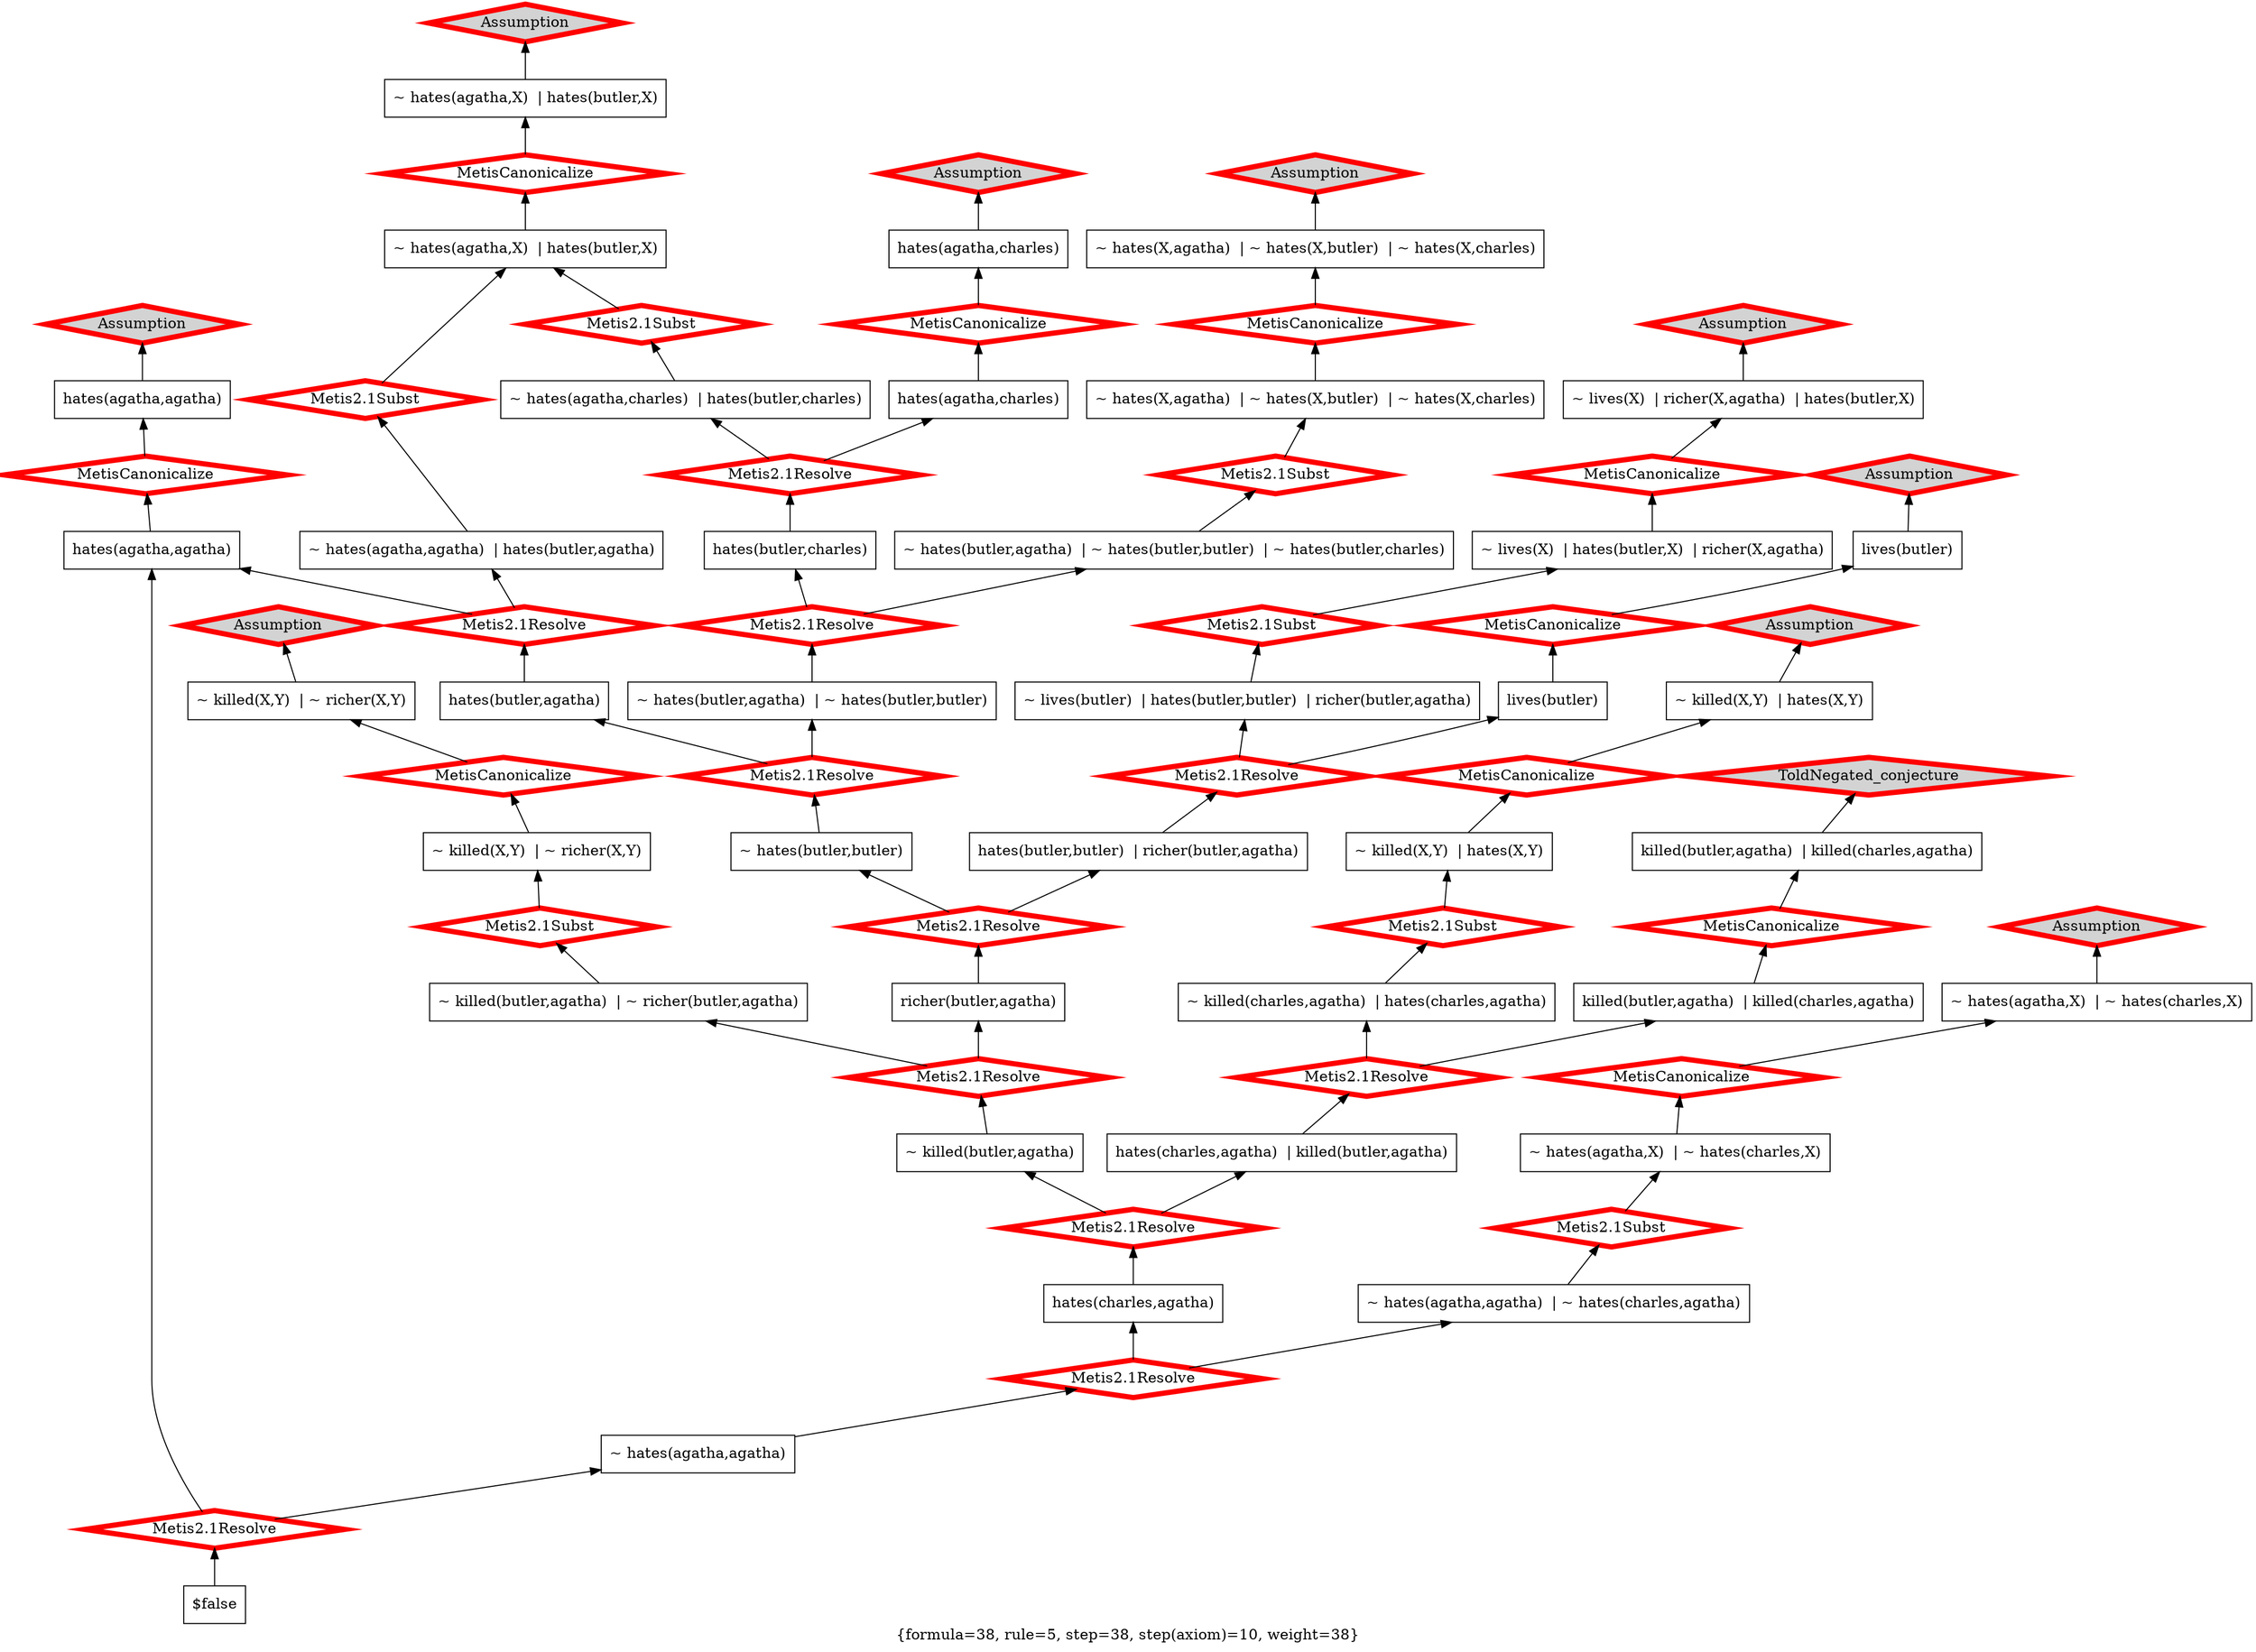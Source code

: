 digraph g 
{ rankdir=BT;
 labelloc=b label="{formula=38, rule=5, step=38, step(axiom)=10, weight=38}"  
 "x_396" [ URL="http://inference-web.org/proofs/tptp/Solutions/PUZ/PUZ001-1/Metis---2.2/answer.owl#ns_prove_neither_charles_nor_butler_did_it_conclusion" color="black" shape="box" label="killed(butler,agatha)  | killed(charles,agatha)" fillcolor="white" style="filled"  ];
  "x_503" [ URL="http://inference-web.org/proofs/tptp/Solutions/PUZ/PUZ001-1/Metis---2.2/answer.owl#ns_refute_0_19_conclusion" color="black" shape="box" label="hates(agatha,agatha)" fillcolor="white" style="filled"  ];
  "x_472" [ URL="http://inference-web.org/proofs/tptp/Solutions/PUZ/PUZ001-1/Metis---2.2/answer.owl#ns_same_hates_conclusion" color="black" shape="box" label="~ hates(agatha,X)  | hates(butler,X)" fillcolor="white" style="filled"  ];
  "x_473" [ URL="http://inference-web.org/proofs/tptp/Solutions/PUZ/PUZ001-1/Metis---2.2/answer.owl#ns_refute_0_16_conclusion" color="black" shape="box" label="~ hates(X,agatha)  | ~ hates(X,butler)  | ~ hates(X,charles)" fillcolor="white" style="filled"  ];
  "x_440" [ URL="http://inference-web.org/proofs/tptp/Solutions/PUZ/PUZ001-1/Metis---2.2/answer.owl#ns_refute_0_11_conclusion" color="black" shape="box" label="hates(butler,butler)  | richer(butler,agatha)" fillcolor="white" style="filled"  ];
  "x_398" [ URL="http://inference-web.org/proofs/tptp/Solutions/PUZ/PUZ001-1/Metis---2.2/answer.owl#ns_different_hates_conclusion" color="black" shape="box" label="~ hates(agatha,X)  | ~ hates(charles,X)" fillcolor="white" style="filled"  ];
  "x_506" [ URL="http://inference-web.org/proofs/tptp/Solutions/PUZ/PUZ001-1/Metis---2.2/answer.owl#ns_butler_conclusion" color="black" shape="box" label="lives(butler)" fillcolor="white" style="filled"  ];
  "x_402" [ URL="http://inference-web.org/proofs/tptp/Solutions/PUZ/PUZ001-1/Metis---2.2/answer.owl#ns_refute_0_27_conclusion" color="black" shape="box" label="$false" fillcolor="white" style="filled"  ];
  "x_403" [ URL="http://inference-web.org/proofs/tptp/Solutions/PUZ/PUZ001-1/Metis---2.2/answer.owl#ns_refute_0_7_conclusion" color="black" shape="box" label="~ killed(butler,agatha)  | ~ richer(butler,agatha)" fillcolor="white" style="filled"  ];
  "x_404" [ URL="http://inference-web.org/proofs/tptp/Solutions/PUZ/PUZ001-1/Metis---2.2/answer.owl#ns_refute_0_4_conclusion" color="black" shape="box" label="~ killed(charles,agatha)  | hates(charles,agatha)" fillcolor="white" style="filled"  ];
  "x_405" [ URL="http://inference-web.org/proofs/tptp/Solutions/PUZ/PUZ001-1/Metis---2.2/answer.owl#ns_agatha_hates_charles_conclusion" color="black" shape="box" label="hates(agatha,charles)" fillcolor="white" style="filled"  ];
  "x_481" [ URL="http://inference-web.org/proofs/tptp/Solutions/PUZ/PUZ001-1/Metis---2.2/answer.owl#ns_refute_0_1_conclusion" color="black" shape="box" label="~ hates(agatha,agatha)  | ~ hates(charles,agatha)" fillcolor="white" style="filled"  ];
  "x_448" [ URL="http://inference-web.org/proofs/tptp/Solutions/PUZ/PUZ001-1/Metis---2.2/answer.owl#ns_no_one_hates_everyone_conclusion" color="black" shape="box" label="~ hates(X,agatha)  | ~ hates(X,butler)  | ~ hates(X,charles)" fillcolor="white" style="filled"  ];
  "x_409" [ URL="http://inference-web.org/proofs/tptp/Solutions/PUZ/PUZ001-1/Metis---2.2/answer.owl#ns_refute_0_24_conclusion" color="black" shape="box" label="~ killed(butler,agatha)" fillcolor="white" style="filled"  ];
  "x_410" [ URL="http://inference-web.org/proofs/tptp/Solutions/PUZ/PUZ001-1/Metis---2.2/answer.owl#ns_refute_0_0_conclusion" color="black" shape="box" label="~ hates(agatha,X)  | ~ hates(charles,X)" fillcolor="white" style="filled"  ];
  "x_482" [ URL="http://inference-web.org/proofs/tptp/Solutions/PUZ/PUZ001-1/Metis---2.2/answer.owl#ns_refute_0_9_conclusion" color="black" shape="box" label="~ lives(X)  | hates(butler,X)  | richer(X,agatha)" fillcolor="white" style="filled"  ];
  "x_412" [ URL="http://inference-web.org/proofs/tptp/Solutions/PUZ/PUZ001-1/Metis---2.2/answer.owl#ns_refute_0_23_conclusion" color="black" shape="box" label="richer(butler,agatha)" fillcolor="white" style="filled"  ];
  "x_415" [ URL="http://inference-web.org/proofs/tptp/Solutions/PUZ/PUZ001-1/Metis---2.2/answer.owl#ns_refute_0_8_conclusion" color="black" shape="box" label="lives(butler)" fillcolor="white" style="filled"  ];
  "x_487" [ URL="http://inference-web.org/proofs/tptp/Solutions/PUZ/PUZ001-1/Metis---2.2/answer.owl#ns_refute_0_25_conclusion" color="black" shape="box" label="hates(charles,agatha)" fillcolor="white" style="filled"  ];
  "x_453" [ URL="http://inference-web.org/proofs/tptp/Solutions/PUZ/PUZ001-1/Metis---2.2/answer.owl#ns_refute_0_2_conclusion" color="black" shape="box" label="killed(butler,agatha)  | killed(charles,agatha)" fillcolor="white" style="filled"  ];
  "x_488" [ URL="http://inference-web.org/proofs/tptp/Solutions/PUZ/PUZ001-1/Metis---2.2/answer.owl#ns_refute_0_21_conclusion" color="black" shape="box" label="hates(butler,agatha)" fillcolor="white" style="filled"  ];
  "x_491" [ URL="http://inference-web.org/proofs/tptp/Solutions/PUZ/PUZ001-1/Metis---2.2/answer.owl#ns_butler_hates_poor_conclusion" color="black" shape="box" label="~ lives(X)  | richer(X,agatha)  | hates(butler,X)" fillcolor="white" style="filled"  ];
  "x_492" [ URL="http://inference-web.org/proofs/tptp/Solutions/PUZ/PUZ001-1/Metis---2.2/answer.owl#ns_refute_0_6_conclusion" color="black" shape="box" label="~ killed(X,Y)  | ~ richer(X,Y)" fillcolor="white" style="filled"  ];
  "x_493" [ URL="http://inference-web.org/proofs/tptp/Solutions/PUZ/PUZ001-1/Metis---2.2/answer.owl#ns_refute_0_26_conclusion" color="black" shape="box" label="~ hates(agatha,agatha)" fillcolor="white" style="filled"  ];
  "x_419" [ URL="http://inference-web.org/proofs/tptp/Solutions/PUZ/PUZ001-1/Metis---2.2/answer.owl#ns_refute_0_17_conclusion" color="black" shape="box" label="~ hates(butler,agatha)  | ~ hates(butler,butler)  | ~ hates(butler,charles)" fillcolor="white" style="filled"  ];
  "x_458" [ URL="http://inference-web.org/proofs/tptp/Solutions/PUZ/PUZ001-1/Metis---2.2/answer.owl#ns_agatha_hates_agatha_conclusion" color="black" shape="box" label="hates(agatha,agatha)" fillcolor="white" style="filled"  ];
  "x_495" [ URL="http://inference-web.org/proofs/tptp/Solutions/PUZ/PUZ001-1/Metis---2.2/answer.owl#ns_refute_0_10_conclusion" color="black" shape="box" label="~ lives(butler)  | hates(butler,butler)  | richer(butler,agatha)" fillcolor="white" style="filled"  ];
  "x_516" [ URL="http://inference-web.org/proofs/tptp/Solutions/PUZ/PUZ001-1/Metis---2.2/answer.owl#ns_refute_0_12_conclusion" color="black" shape="box" label="hates(agatha,charles)" fillcolor="white" style="filled"  ];
  "x_459" [ URL="http://inference-web.org/proofs/tptp/Solutions/PUZ/PUZ001-1/Metis---2.2/answer.owl#ns_refute_0_5_conclusion" color="black" shape="box" label="hates(charles,agatha)  | killed(butler,agatha)" fillcolor="white" style="filled"  ];
  "x_421" [ URL="http://inference-web.org/proofs/tptp/Solutions/PUZ/PUZ001-1/Metis---2.2/answer.owl#ns_refute_0_20_conclusion" color="black" shape="box" label="~ hates(agatha,agatha)  | hates(butler,agatha)" fillcolor="white" style="filled"  ];
  "x_425" [ URL="http://inference-web.org/proofs/tptp/Solutions/PUZ/PUZ001-1/Metis---2.2/answer.owl#ns_killer_hates_victim_conclusion" color="black" shape="box" label="~ killed(X,Y)  | hates(X,Y)" fillcolor="white" style="filled"  ];
  "x_519" [ URL="http://inference-web.org/proofs/tptp/Solutions/PUZ/PUZ001-1/Metis---2.2/answer.owl#ns_refute_0_15_conclusion" color="black" shape="box" label="hates(butler,charles)" fillcolor="white" style="filled"  ];
  "x_498" [ URL="http://inference-web.org/proofs/tptp/Solutions/PUZ/PUZ001-1/Metis---2.2/answer.owl#ns_refute_0_3_conclusion" color="black" shape="box" label="~ killed(X,Y)  | hates(X,Y)" fillcolor="white" style="filled"  ];
  "x_522" [ URL="http://inference-web.org/proofs/tptp/Solutions/PUZ/PUZ001-1/Metis---2.2/answer.owl#ns_refute_0_22_conclusion" color="black" shape="box" label="~ hates(butler,butler)" fillcolor="white" style="filled"  ];
  "x_432" [ URL="http://inference-web.org/proofs/tptp/Solutions/PUZ/PUZ001-1/Metis---2.2/answer.owl#ns_refute_0_13_conclusion" color="black" shape="box" label="~ hates(agatha,X)  | hates(butler,X)" fillcolor="white" style="filled"  ];
  "x_433" [ URL="http://inference-web.org/proofs/tptp/Solutions/PUZ/PUZ001-1/Metis---2.2/answer.owl#ns_refute_0_18_conclusion" color="black" shape="box" label="~ hates(butler,agatha)  | ~ hates(butler,butler)" fillcolor="white" style="filled"  ];
  "x_469" [ URL="http://inference-web.org/proofs/tptp/Solutions/PUZ/PUZ001-1/Metis---2.2/answer.owl#ns_poorer_killer_conclusion" color="black" shape="box" label="~ killed(X,Y)  | ~ richer(X,Y)" fillcolor="white" style="filled"  ];
  "x_434" [ URL="http://inference-web.org/proofs/tptp/Solutions/PUZ/PUZ001-1/Metis---2.2/answer.owl#ns_refute_0_14_conclusion" color="black" shape="box" label="~ hates(agatha,charles)  | hates(butler,charles)" fillcolor="white" style="filled"  ];
  "-730878d3:1242cd2a1f5:-78b1" [ URL="http://browser.inference-web.org/iwbrowser/BrowseNodeSet?url=http%3A%2F%2Finference-web.org%2Fproofs%2Ftptp%2FSolutions%2FPUZ%2FPUZ001-1%2FMetis---2.2%2Fanswer.owl%23answer" color="red" shape="diamond" label="Metis2.1Resolve" fillcolor="white" style="filled" penwidth="5"  ];
  "x_402" -> "-730878d3:1242cd2a1f5:-78b1";
  "-730878d3:1242cd2a1f5:-78b1" -> "x_493";
  "-730878d3:1242cd2a1f5:-78b1" -> "x_503";
  "-730878d3:1242cd2a1f5:-788d" [ URL="http://browser.inference-web.org/iwbrowser/BrowseNodeSet?url=http%3A%2F%2Finference-web.org%2Fproofs%2Ftptp%2FSolutions%2FPUZ%2FPUZ001-1%2FMetis---2.2%2Fanswer.owl%23ns_refute_0_15" color="red" shape="diamond" label="Metis2.1Resolve" fillcolor="white" style="filled" penwidth="5"  ];
  "x_519" -> "-730878d3:1242cd2a1f5:-788d";
  "-730878d3:1242cd2a1f5:-788d" -> "x_434";
  "-730878d3:1242cd2a1f5:-788d" -> "x_516";
  "-730878d3:1242cd2a1f5:-7865" [ URL="http://browser.inference-web.org/iwbrowser/BrowseNodeSet?url=http%3A%2F%2Finference-web.org%2Fproofs%2Ftptp%2FSolutions%2FPUZ%2FPUZ001-1%2FMetis---2.2%2Fanswer.owl%23ns_prove_neither_charles_nor_butler_did_it" color="red" shape="diamond" label="ToldNegated_conjecture" fillcolor="lightgrey" style="filled" penwidth="5"  ];
  "x_396" -> "-730878d3:1242cd2a1f5:-7865";
  "-730878d3:1242cd2a1f5:-78a6" [ URL="http://browser.inference-web.org/iwbrowser/BrowseNodeSet?url=http%3A%2F%2Finference-web.org%2Fproofs%2Ftptp%2FSolutions%2FPUZ%2FPUZ001-1%2FMetis---2.2%2Fanswer.owl%23ns_refute_0_25" color="red" shape="diamond" label="Metis2.1Resolve" fillcolor="white" style="filled" penwidth="5"  ];
  "x_487" -> "-730878d3:1242cd2a1f5:-78a6";
  "-730878d3:1242cd2a1f5:-78a6" -> "x_409";
  "-730878d3:1242cd2a1f5:-78a6" -> "x_459";
  "-730878d3:1242cd2a1f5:-787a" [ URL="http://browser.inference-web.org/iwbrowser/BrowseNodeSet?url=http%3A%2F%2Finference-web.org%2Fproofs%2Ftptp%2FSolutions%2FPUZ%2FPUZ001-1%2FMetis---2.2%2Fanswer.owl%23ns_refute_0_11" color="red" shape="diamond" label="Metis2.1Resolve" fillcolor="white" style="filled" penwidth="5"  ];
  "x_440" -> "-730878d3:1242cd2a1f5:-787a";
  "-730878d3:1242cd2a1f5:-787a" -> "x_415";
  "-730878d3:1242cd2a1f5:-787a" -> "x_495";
  "-730878d3:1242cd2a1f5:-7892" [ URL="http://browser.inference-web.org/iwbrowser/BrowseNodeSet?url=http%3A%2F%2Finference-web.org%2Fproofs%2Ftptp%2FSolutions%2FPUZ%2FPUZ001-1%2FMetis---2.2%2Fanswer.owl%23ns_refute_0_17" color="red" shape="diamond" label="Metis2.1Subst" fillcolor="white" style="filled" penwidth="5"  ];
  "x_419" -> "-730878d3:1242cd2a1f5:-7892";
  "-730878d3:1242cd2a1f5:-7892" -> "x_473";
  "-730878d3:1242cd2a1f5:-7885" [ URL="http://browser.inference-web.org/iwbrowser/BrowseNodeSet?url=http%3A%2F%2Finference-web.org%2Fproofs%2Ftptp%2FSolutions%2FPUZ%2FPUZ001-1%2FMetis---2.2%2Fanswer.owl%23ns_refute_0_12" color="red" shape="diamond" label="MetisCanonicalize" fillcolor="white" style="filled" penwidth="5"  ];
  "x_516" -> "-730878d3:1242cd2a1f5:-7885";
  "-730878d3:1242cd2a1f5:-7885" -> "x_405";
  "-730878d3:1242cd2a1f5:-786a" [ URL="http://browser.inference-web.org/iwbrowser/BrowseNodeSet?url=http%3A%2F%2Finference-web.org%2Fproofs%2Ftptp%2FSolutions%2FPUZ%2FPUZ001-1%2FMetis---2.2%2Fanswer.owl%23ns_refute_0_3" color="red" shape="diamond" label="MetisCanonicalize" fillcolor="white" style="filled" penwidth="5"  ];
  "x_498" -> "-730878d3:1242cd2a1f5:-786a";
  "-730878d3:1242cd2a1f5:-786a" -> "x_425";
  "-730878d3:1242cd2a1f5:-7875" [ URL="http://browser.inference-web.org/iwbrowser/BrowseNodeSet?url=http%3A%2F%2Finference-web.org%2Fproofs%2Ftptp%2FSolutions%2FPUZ%2FPUZ001-1%2FMetis---2.2%2Fanswer.owl%23ns_refute_0_9" color="red" shape="diamond" label="MetisCanonicalize" fillcolor="white" style="filled" penwidth="5"  ];
  "x_482" -> "-730878d3:1242cd2a1f5:-7875";
  "-730878d3:1242cd2a1f5:-7875" -> "x_491";
  "-730878d3:1242cd2a1f5:-787d" [ URL="http://browser.inference-web.org/iwbrowser/BrowseNodeSet?url=http%3A%2F%2Finference-web.org%2Fproofs%2Ftptp%2FSolutions%2FPUZ%2FPUZ001-1%2FMetis---2.2%2Fanswer.owl%23ns_refute_0_19" color="red" shape="diamond" label="MetisCanonicalize" fillcolor="white" style="filled" penwidth="5"  ];
  "x_503" -> "-730878d3:1242cd2a1f5:-787d";
  "-730878d3:1242cd2a1f5:-787d" -> "x_458";
  "-730878d3:1242cd2a1f5:-788a" [ URL="http://browser.inference-web.org/iwbrowser/BrowseNodeSet?url=http%3A%2F%2Finference-web.org%2Fproofs%2Ftptp%2FSolutions%2FPUZ%2FPUZ001-1%2FMetis---2.2%2Fanswer.owl%23ns_refute_0_14" color="red" shape="diamond" label="Metis2.1Subst" fillcolor="white" style="filled" penwidth="5"  ];
  "x_434" -> "-730878d3:1242cd2a1f5:-788a";
  "-730878d3:1242cd2a1f5:-788a" -> "x_432";
  "-730878d3:1242cd2a1f5:-7882" [ URL="http://browser.inference-web.org/iwbrowser/BrowseNodeSet?url=http%3A%2F%2Finference-web.org%2Fproofs%2Ftptp%2FSolutions%2FPUZ%2FPUZ001-1%2FMetis---2.2%2Fanswer.owl%23ns_refute_0_21" color="red" shape="diamond" label="Metis2.1Resolve" fillcolor="white" style="filled" penwidth="5"  ];
  "x_488" -> "-730878d3:1242cd2a1f5:-7882";
  "-730878d3:1242cd2a1f5:-7882" -> "x_421";
  "-730878d3:1242cd2a1f5:-7882" -> "x_503";
  "-730878d3:1242cd2a1f5:-789e" [ URL="http://browser.inference-web.org/iwbrowser/BrowseNodeSet?url=http%3A%2F%2Finference-web.org%2Fproofs%2Ftptp%2FSolutions%2FPUZ%2FPUZ001-1%2FMetis---2.2%2Fanswer.owl%23ns_refute_0_6" color="red" shape="diamond" label="MetisCanonicalize" fillcolor="white" style="filled" penwidth="5"  ];
  "x_492" -> "-730878d3:1242cd2a1f5:-789e";
  "-730878d3:1242cd2a1f5:-789e" -> "x_469";
  "-730878d3:1242cd2a1f5:-788e" [ URL="http://browser.inference-web.org/iwbrowser/BrowseNodeSet?url=http%3A%2F%2Finference-web.org%2Fproofs%2Ftptp%2FSolutions%2FPUZ%2FPUZ001-1%2FMetis---2.2%2Fanswer.owl%23ns_no_one_hates_everyone" color="red" shape="diamond" label="Assumption" fillcolor="lightgrey" style="filled" penwidth="5"  ];
  "x_448" -> "-730878d3:1242cd2a1f5:-788e";
  "-730878d3:1242cd2a1f5:-7872" [ URL="http://browser.inference-web.org/iwbrowser/BrowseNodeSet?url=http%3A%2F%2Finference-web.org%2Fproofs%2Ftptp%2FSolutions%2FPUZ%2FPUZ001-1%2FMetis---2.2%2Fanswer.owl%23ns_refute_0_8" color="red" shape="diamond" label="MetisCanonicalize" fillcolor="white" style="filled" penwidth="5"  ];
  "x_415" -> "-730878d3:1242cd2a1f5:-7872";
  "-730878d3:1242cd2a1f5:-7872" -> "x_506";
  "-730878d3:1242cd2a1f5:-78a7" [ URL="http://browser.inference-web.org/iwbrowser/BrowseNodeSet?url=http%3A%2F%2Finference-web.org%2Fproofs%2Ftptp%2FSolutions%2FPUZ%2FPUZ001-1%2FMetis---2.2%2Fanswer.owl%23ns_different_hates" color="red" shape="diamond" label="Assumption" fillcolor="lightgrey" style="filled" penwidth="5"  ];
  "x_398" -> "-730878d3:1242cd2a1f5:-78a7";
  "-730878d3:1242cd2a1f5:-7886" [ URL="http://browser.inference-web.org/iwbrowser/BrowseNodeSet?url=http%3A%2F%2Finference-web.org%2Fproofs%2Ftptp%2FSolutions%2FPUZ%2FPUZ001-1%2FMetis---2.2%2Fanswer.owl%23ns_same_hates" color="red" shape="diamond" label="Assumption" fillcolor="lightgrey" style="filled" penwidth="5"  ];
  "x_472" -> "-730878d3:1242cd2a1f5:-7886";
  "-730878d3:1242cd2a1f5:-7895" [ URL="http://browser.inference-web.org/iwbrowser/BrowseNodeSet?url=http%3A%2F%2Finference-web.org%2Fproofs%2Ftptp%2FSolutions%2FPUZ%2FPUZ001-1%2FMetis---2.2%2Fanswer.owl%23ns_refute_0_18" color="red" shape="diamond" label="Metis2.1Resolve" fillcolor="white" style="filled" penwidth="5"  ];
  "x_433" -> "-730878d3:1242cd2a1f5:-7895";
  "-730878d3:1242cd2a1f5:-7895" -> "x_419";
  "-730878d3:1242cd2a1f5:-7895" -> "x_519";
  "-730878d3:1242cd2a1f5:-7883" [ URL="http://browser.inference-web.org/iwbrowser/BrowseNodeSet?url=http%3A%2F%2Finference-web.org%2Fproofs%2Ftptp%2FSolutions%2FPUZ%2FPUZ001-1%2FMetis---2.2%2Fanswer.owl%23ns_agatha_hates_charles" color="red" shape="diamond" label="Assumption" fillcolor="lightgrey" style="filled" penwidth="5"  ];
  "x_405" -> "-730878d3:1242cd2a1f5:-7883";
  "-730878d3:1242cd2a1f5:-786c" [ URL="http://browser.inference-web.org/iwbrowser/BrowseNodeSet?url=http%3A%2F%2Finference-web.org%2Fproofs%2Ftptp%2FSolutions%2FPUZ%2FPUZ001-1%2FMetis---2.2%2Fanswer.owl%23ns_refute_0_4" color="red" shape="diamond" label="Metis2.1Subst" fillcolor="white" style="filled" penwidth="5"  ];
  "x_404" -> "-730878d3:1242cd2a1f5:-786c";
  "-730878d3:1242cd2a1f5:-786c" -> "x_498";
  "-730878d3:1242cd2a1f5:-789b" [ URL="http://browser.inference-web.org/iwbrowser/BrowseNodeSet?url=http%3A%2F%2Finference-web.org%2Fproofs%2Ftptp%2FSolutions%2FPUZ%2FPUZ001-1%2FMetis---2.2%2Fanswer.owl%23ns_refute_0_23" color="red" shape="diamond" label="Metis2.1Resolve" fillcolor="white" style="filled" penwidth="5"  ];
  "x_412" -> "-730878d3:1242cd2a1f5:-789b";
  "-730878d3:1242cd2a1f5:-789b" -> "x_440";
  "-730878d3:1242cd2a1f5:-789b" -> "x_522";
  "-730878d3:1242cd2a1f5:-7867" [ URL="http://browser.inference-web.org/iwbrowser/BrowseNodeSet?url=http%3A%2F%2Finference-web.org%2Fproofs%2Ftptp%2FSolutions%2FPUZ%2FPUZ001-1%2FMetis---2.2%2Fanswer.owl%23ns_refute_0_2" color="red" shape="diamond" label="MetisCanonicalize" fillcolor="white" style="filled" penwidth="5"  ];
  "x_453" -> "-730878d3:1242cd2a1f5:-7867";
  "-730878d3:1242cd2a1f5:-7867" -> "x_396";
  "-730878d3:1242cd2a1f5:-7898" [ URL="http://browser.inference-web.org/iwbrowser/BrowseNodeSet?url=http%3A%2F%2Finference-web.org%2Fproofs%2Ftptp%2FSolutions%2FPUZ%2FPUZ001-1%2FMetis---2.2%2Fanswer.owl%23ns_refute_0_22" color="red" shape="diamond" label="Metis2.1Resolve" fillcolor="white" style="filled" penwidth="5"  ];
  "x_522" -> "-730878d3:1242cd2a1f5:-7898";
  "-730878d3:1242cd2a1f5:-7898" -> "x_433";
  "-730878d3:1242cd2a1f5:-7898" -> "x_488";
  "-730878d3:1242cd2a1f5:-7873" [ URL="http://browser.inference-web.org/iwbrowser/BrowseNodeSet?url=http%3A%2F%2Finference-web.org%2Fproofs%2Ftptp%2FSolutions%2FPUZ%2FPUZ001-1%2FMetis---2.2%2Fanswer.owl%23ns_butler_hates_poor" color="red" shape="diamond" label="Assumption" fillcolor="lightgrey" style="filled" penwidth="5"  ];
  "x_491" -> "-730878d3:1242cd2a1f5:-7873";
  "-730878d3:1242cd2a1f5:-78a3" [ URL="http://browser.inference-web.org/iwbrowser/BrowseNodeSet?url=http%3A%2F%2Finference-web.org%2Fproofs%2Ftptp%2FSolutions%2FPUZ%2FPUZ001-1%2FMetis---2.2%2Fanswer.owl%23ns_refute_0_24" color="red" shape="diamond" label="Metis2.1Resolve" fillcolor="white" style="filled" penwidth="5"  ];
  "x_409" -> "-730878d3:1242cd2a1f5:-78a3";
  "-730878d3:1242cd2a1f5:-78a3" -> "x_403";
  "-730878d3:1242cd2a1f5:-78a3" -> "x_412";
  "-730878d3:1242cd2a1f5:-7890" [ URL="http://browser.inference-web.org/iwbrowser/BrowseNodeSet?url=http%3A%2F%2Finference-web.org%2Fproofs%2Ftptp%2FSolutions%2FPUZ%2FPUZ001-1%2FMetis---2.2%2Fanswer.owl%23ns_refute_0_16" color="red" shape="diamond" label="MetisCanonicalize" fillcolor="white" style="filled" penwidth="5"  ];
  "x_473" -> "-730878d3:1242cd2a1f5:-7890";
  "-730878d3:1242cd2a1f5:-7890" -> "x_448";
  "-730878d3:1242cd2a1f5:-7877" [ URL="http://browser.inference-web.org/iwbrowser/BrowseNodeSet?url=http%3A%2F%2Finference-web.org%2Fproofs%2Ftptp%2FSolutions%2FPUZ%2FPUZ001-1%2FMetis---2.2%2Fanswer.owl%23ns_refute_0_10" color="red" shape="diamond" label="Metis2.1Subst" fillcolor="white" style="filled" penwidth="5"  ];
  "x_495" -> "-730878d3:1242cd2a1f5:-7877";
  "-730878d3:1242cd2a1f5:-7877" -> "x_482";
  "-730878d3:1242cd2a1f5:-78ab" [ URL="http://browser.inference-web.org/iwbrowser/BrowseNodeSet?url=http%3A%2F%2Finference-web.org%2Fproofs%2Ftptp%2FSolutions%2FPUZ%2FPUZ001-1%2FMetis---2.2%2Fanswer.owl%23ns_refute_0_1" color="red" shape="diamond" label="Metis2.1Subst" fillcolor="white" style="filled" penwidth="5"  ];
  "x_481" -> "-730878d3:1242cd2a1f5:-78ab";
  "-730878d3:1242cd2a1f5:-78ab" -> "x_410";
  "-730878d3:1242cd2a1f5:-786f" [ URL="http://browser.inference-web.org/iwbrowser/BrowseNodeSet?url=http%3A%2F%2Finference-web.org%2Fproofs%2Ftptp%2FSolutions%2FPUZ%2FPUZ001-1%2FMetis---2.2%2Fanswer.owl%23ns_refute_0_5" color="red" shape="diamond" label="Metis2.1Resolve" fillcolor="white" style="filled" penwidth="5"  ];
  "x_459" -> "-730878d3:1242cd2a1f5:-786f";
  "-730878d3:1242cd2a1f5:-786f" -> "x_404";
  "-730878d3:1242cd2a1f5:-786f" -> "x_453";
  "-730878d3:1242cd2a1f5:-787f" [ URL="http://browser.inference-web.org/iwbrowser/BrowseNodeSet?url=http%3A%2F%2Finference-web.org%2Fproofs%2Ftptp%2FSolutions%2FPUZ%2FPUZ001-1%2FMetis---2.2%2Fanswer.owl%23ns_refute_0_20" color="red" shape="diamond" label="Metis2.1Subst" fillcolor="white" style="filled" penwidth="5"  ];
  "x_421" -> "-730878d3:1242cd2a1f5:-787f";
  "-730878d3:1242cd2a1f5:-787f" -> "x_432";
  "-730878d3:1242cd2a1f5:-789c" [ URL="http://browser.inference-web.org/iwbrowser/BrowseNodeSet?url=http%3A%2F%2Finference-web.org%2Fproofs%2Ftptp%2FSolutions%2FPUZ%2FPUZ001-1%2FMetis---2.2%2Fanswer.owl%23ns_poorer_killer" color="red" shape="diamond" label="Assumption" fillcolor="lightgrey" style="filled" penwidth="5"  ];
  "x_469" -> "-730878d3:1242cd2a1f5:-789c";
  "-730878d3:1242cd2a1f5:-7870" [ URL="http://browser.inference-web.org/iwbrowser/BrowseNodeSet?url=http%3A%2F%2Finference-web.org%2Fproofs%2Ftptp%2FSolutions%2FPUZ%2FPUZ001-1%2FMetis---2.2%2Fanswer.owl%23ns_butler" color="red" shape="diamond" label="Assumption" fillcolor="lightgrey" style="filled" penwidth="5"  ];
  "x_506" -> "-730878d3:1242cd2a1f5:-7870";
  "-730878d3:1242cd2a1f5:-7868" [ URL="http://browser.inference-web.org/iwbrowser/BrowseNodeSet?url=http%3A%2F%2Finference-web.org%2Fproofs%2Ftptp%2FSolutions%2FPUZ%2FPUZ001-1%2FMetis---2.2%2Fanswer.owl%23ns_killer_hates_victim" color="red" shape="diamond" label="Assumption" fillcolor="lightgrey" style="filled" penwidth="5"  ];
  "x_425" -> "-730878d3:1242cd2a1f5:-7868";
  "-730878d3:1242cd2a1f5:-7888" [ URL="http://browser.inference-web.org/iwbrowser/BrowseNodeSet?url=http%3A%2F%2Finference-web.org%2Fproofs%2Ftptp%2FSolutions%2FPUZ%2FPUZ001-1%2FMetis---2.2%2Fanswer.owl%23ns_refute_0_13" color="red" shape="diamond" label="MetisCanonicalize" fillcolor="white" style="filled" penwidth="5"  ];
  "x_432" -> "-730878d3:1242cd2a1f5:-7888";
  "-730878d3:1242cd2a1f5:-7888" -> "x_472";
  "-730878d3:1242cd2a1f5:-787b" [ URL="http://browser.inference-web.org/iwbrowser/BrowseNodeSet?url=http%3A%2F%2Finference-web.org%2Fproofs%2Ftptp%2FSolutions%2FPUZ%2FPUZ001-1%2FMetis---2.2%2Fanswer.owl%23ns_agatha_hates_agatha" color="red" shape="diamond" label="Assumption" fillcolor="lightgrey" style="filled" penwidth="5"  ];
  "x_458" -> "-730878d3:1242cd2a1f5:-787b";
  "-730878d3:1242cd2a1f5:-78ae" [ URL="http://browser.inference-web.org/iwbrowser/BrowseNodeSet?url=http%3A%2F%2Finference-web.org%2Fproofs%2Ftptp%2FSolutions%2FPUZ%2FPUZ001-1%2FMetis---2.2%2Fanswer.owl%23ns_refute_0_26" color="red" shape="diamond" label="Metis2.1Resolve" fillcolor="white" style="filled" penwidth="5"  ];
  "x_493" -> "-730878d3:1242cd2a1f5:-78ae";
  "-730878d3:1242cd2a1f5:-78ae" -> "x_481";
  "-730878d3:1242cd2a1f5:-78ae" -> "x_487";
  "-730878d3:1242cd2a1f5:-78a9" [ URL="http://browser.inference-web.org/iwbrowser/BrowseNodeSet?url=http%3A%2F%2Finference-web.org%2Fproofs%2Ftptp%2FSolutions%2FPUZ%2FPUZ001-1%2FMetis---2.2%2Fanswer.owl%23ns_refute_0_0" color="red" shape="diamond" label="MetisCanonicalize" fillcolor="white" style="filled" penwidth="5"  ];
  "x_410" -> "-730878d3:1242cd2a1f5:-78a9";
  "-730878d3:1242cd2a1f5:-78a9" -> "x_398";
  "-730878d3:1242cd2a1f5:-78a0" [ URL="http://browser.inference-web.org/iwbrowser/BrowseNodeSet?url=http%3A%2F%2Finference-web.org%2Fproofs%2Ftptp%2FSolutions%2FPUZ%2FPUZ001-1%2FMetis---2.2%2Fanswer.owl%23ns_refute_0_7" color="red" shape="diamond" label="Metis2.1Subst" fillcolor="white" style="filled" penwidth="5"  ];
  "x_403" -> "-730878d3:1242cd2a1f5:-78a0";
  "-730878d3:1242cd2a1f5:-78a0" -> "x_492";
  }
